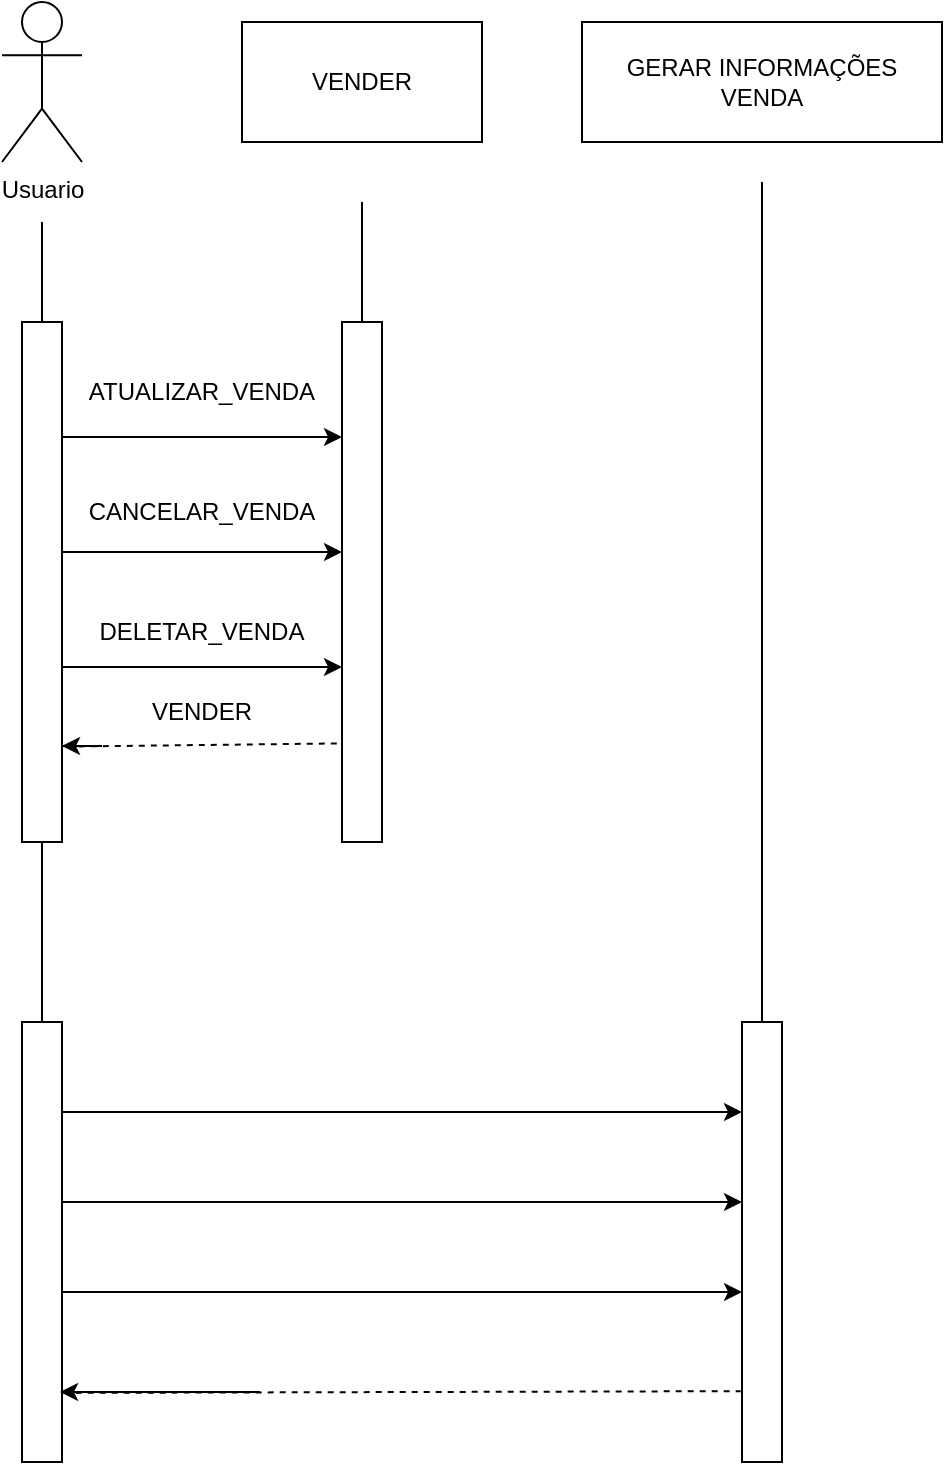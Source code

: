 <mxfile version="24.8.1">
  <diagram name="Página-1" id="5wUzlUGWdNj2TGmp2ZkO">
    <mxGraphModel dx="1358" dy="586" grid="1" gridSize="10" guides="1" tooltips="1" connect="1" arrows="1" fold="1" page="1" pageScale="1" pageWidth="827" pageHeight="1169" math="0" shadow="0">
      <root>
        <mxCell id="0" />
        <mxCell id="1" parent="0" />
        <mxCell id="cr4mhXvr68cd64y3Tw5e-1" value="Usuario" style="shape=umlActor;verticalLabelPosition=bottom;verticalAlign=top;html=1;outlineConnect=0;" vertex="1" parent="1">
          <mxGeometry x="180" y="100" width="40" height="80" as="geometry" />
        </mxCell>
        <mxCell id="cr4mhXvr68cd64y3Tw5e-3" value="VENDER" style="rounded=0;whiteSpace=wrap;html=1;" vertex="1" parent="1">
          <mxGeometry x="300" y="110" width="120" height="60" as="geometry" />
        </mxCell>
        <mxCell id="cr4mhXvr68cd64y3Tw5e-4" value="GERAR INFORMAÇÕES VENDA" style="rounded=0;whiteSpace=wrap;html=1;" vertex="1" parent="1">
          <mxGeometry x="470" y="110" width="180" height="60" as="geometry" />
        </mxCell>
        <mxCell id="cr4mhXvr68cd64y3Tw5e-8" style="edgeStyle=orthogonalEdgeStyle;rounded=0;orthogonalLoop=1;jettySize=auto;html=1;exitX=1;exitY=0.25;exitDx=0;exitDy=0;entryX=0;entryY=0.25;entryDx=0;entryDy=0;" edge="1" parent="1" source="cr4mhXvr68cd64y3Tw5e-5" target="cr4mhXvr68cd64y3Tw5e-6">
          <mxGeometry relative="1" as="geometry" />
        </mxCell>
        <mxCell id="cr4mhXvr68cd64y3Tw5e-9" style="edgeStyle=orthogonalEdgeStyle;rounded=0;orthogonalLoop=1;jettySize=auto;html=1;exitX=1;exitY=0.5;exitDx=0;exitDy=0;entryX=0;entryY=0.5;entryDx=0;entryDy=0;" edge="1" parent="1" source="cr4mhXvr68cd64y3Tw5e-5" target="cr4mhXvr68cd64y3Tw5e-6">
          <mxGeometry relative="1" as="geometry" />
        </mxCell>
        <mxCell id="cr4mhXvr68cd64y3Tw5e-10" style="edgeStyle=orthogonalEdgeStyle;rounded=0;orthogonalLoop=1;jettySize=auto;html=1;exitX=1;exitY=0.75;exitDx=0;exitDy=0;entryX=0;entryY=0.75;entryDx=0;entryDy=0;" edge="1" parent="1" source="cr4mhXvr68cd64y3Tw5e-5" target="cr4mhXvr68cd64y3Tw5e-6">
          <mxGeometry relative="1" as="geometry" />
        </mxCell>
        <mxCell id="cr4mhXvr68cd64y3Tw5e-5" value="" style="rounded=0;whiteSpace=wrap;html=1;" vertex="1" parent="1">
          <mxGeometry x="190" y="260" width="20" height="230" as="geometry" />
        </mxCell>
        <mxCell id="cr4mhXvr68cd64y3Tw5e-6" value="" style="rounded=0;whiteSpace=wrap;html=1;" vertex="1" parent="1">
          <mxGeometry x="350" y="260" width="20" height="230" as="geometry" />
        </mxCell>
        <mxCell id="cr4mhXvr68cd64y3Tw5e-7" value="" style="rounded=0;whiteSpace=wrap;html=1;" vertex="1" parent="1">
          <mxGeometry x="550" y="610" width="20" height="180" as="geometry" />
        </mxCell>
        <mxCell id="cr4mhXvr68cd64y3Tw5e-11" value="" style="dgeStyle=orthogonalEdgeStyle;endArrow=none;dashed=1;html=1;rounded=0;entryX=0.04;entryY=0.916;entryDx=0;entryDy=0;entryPerimeter=0;exitX=1.12;exitY=0.923;exitDx=0;exitDy=0;exitPerimeter=0;" edge="1" parent="1" source="cr4mhXvr68cd64y3Tw5e-5" target="cr4mhXvr68cd64y3Tw5e-6">
          <mxGeometry width="50" height="50" relative="1" as="geometry">
            <mxPoint x="390" y="320" as="sourcePoint" />
            <mxPoint x="440" y="270" as="targetPoint" />
          </mxGeometry>
        </mxCell>
        <mxCell id="cr4mhXvr68cd64y3Tw5e-14" value="" style="endArrow=classic;html=1;rounded=0;" edge="1" parent="1">
          <mxGeometry width="50" height="50" relative="1" as="geometry">
            <mxPoint x="210" y="472" as="sourcePoint" />
            <mxPoint x="210" y="472" as="targetPoint" />
            <Array as="points">
              <mxPoint x="230" y="472" />
            </Array>
          </mxGeometry>
        </mxCell>
        <mxCell id="cr4mhXvr68cd64y3Tw5e-15" value="" style="endArrow=none;html=1;rounded=0;exitX=0.5;exitY=0;exitDx=0;exitDy=0;" edge="1" parent="1" source="cr4mhXvr68cd64y3Tw5e-6">
          <mxGeometry width="50" height="50" relative="1" as="geometry">
            <mxPoint x="240" y="250" as="sourcePoint" />
            <mxPoint x="360" y="200" as="targetPoint" />
            <Array as="points">
              <mxPoint x="360" y="200" />
            </Array>
          </mxGeometry>
        </mxCell>
        <mxCell id="cr4mhXvr68cd64y3Tw5e-16" value="" style="endArrow=none;html=1;rounded=0;entryX=0.5;entryY=0;entryDx=0;entryDy=0;" edge="1" parent="1" target="cr4mhXvr68cd64y3Tw5e-5">
          <mxGeometry width="50" height="50" relative="1" as="geometry">
            <mxPoint x="200" y="210" as="sourcePoint" />
            <mxPoint x="-10" y="300" as="targetPoint" />
          </mxGeometry>
        </mxCell>
        <mxCell id="cr4mhXvr68cd64y3Tw5e-18" value="" style="endArrow=none;html=1;rounded=0;exitX=0.5;exitY=0;exitDx=0;exitDy=0;" edge="1" parent="1" source="cr4mhXvr68cd64y3Tw5e-7">
          <mxGeometry width="50" height="50" relative="1" as="geometry">
            <mxPoint x="600" y="260" as="sourcePoint" />
            <mxPoint x="560" y="190" as="targetPoint" />
            <Array as="points">
              <mxPoint x="560" y="190" />
            </Array>
          </mxGeometry>
        </mxCell>
        <mxCell id="cr4mhXvr68cd64y3Tw5e-19" value="" style="rounded=0;whiteSpace=wrap;html=1;" vertex="1" parent="1">
          <mxGeometry x="190" y="260" width="20" height="260" as="geometry" />
        </mxCell>
        <mxCell id="cr4mhXvr68cd64y3Tw5e-22" value="" style="rounded=0;whiteSpace=wrap;html=1;" vertex="1" parent="1">
          <mxGeometry x="350" y="260" width="20" height="260" as="geometry" />
        </mxCell>
        <mxCell id="cr4mhXvr68cd64y3Tw5e-23" value="VENDER" style="text;html=1;align=center;verticalAlign=middle;whiteSpace=wrap;rounded=0;" vertex="1" parent="1">
          <mxGeometry x="250" y="440" width="60" height="30" as="geometry" />
        </mxCell>
        <mxCell id="cr4mhXvr68cd64y3Tw5e-24" value="CANCELAR_VENDA" style="text;html=1;align=center;verticalAlign=middle;whiteSpace=wrap;rounded=0;" vertex="1" parent="1">
          <mxGeometry x="220" y="340" width="120" height="30" as="geometry" />
        </mxCell>
        <mxCell id="cr4mhXvr68cd64y3Tw5e-26" value="ATUALIZAR_VENDA" style="text;html=1;align=center;verticalAlign=middle;whiteSpace=wrap;rounded=0;" vertex="1" parent="1">
          <mxGeometry x="220" y="280" width="120" height="30" as="geometry" />
        </mxCell>
        <mxCell id="cr4mhXvr68cd64y3Tw5e-27" value="DELETAR_VENDA" style="text;html=1;align=center;verticalAlign=middle;whiteSpace=wrap;rounded=0;" vertex="1" parent="1">
          <mxGeometry x="220" y="400" width="120" height="30" as="geometry" />
        </mxCell>
        <mxCell id="cr4mhXvr68cd64y3Tw5e-28" value="" style="rounded=0;whiteSpace=wrap;html=1;" vertex="1" parent="1">
          <mxGeometry x="190" y="610" width="20" height="180" as="geometry" />
        </mxCell>
        <mxCell id="cr4mhXvr68cd64y3Tw5e-29" value="" style="endArrow=none;html=1;rounded=0;entryX=0.5;entryY=1;entryDx=0;entryDy=0;exitX=0.5;exitY=0;exitDx=0;exitDy=0;" edge="1" parent="1" source="cr4mhXvr68cd64y3Tw5e-28" target="cr4mhXvr68cd64y3Tw5e-19">
          <mxGeometry width="50" height="50" relative="1" as="geometry">
            <mxPoint x="110" y="640" as="sourcePoint" />
            <mxPoint x="160" y="590" as="targetPoint" />
          </mxGeometry>
        </mxCell>
        <mxCell id="cr4mhXvr68cd64y3Tw5e-30" value="" style="endArrow=classic;html=1;rounded=0;exitX=1;exitY=0.25;exitDx=0;exitDy=0;entryX=0;entryY=0.25;entryDx=0;entryDy=0;" edge="1" parent="1" source="cr4mhXvr68cd64y3Tw5e-28" target="cr4mhXvr68cd64y3Tw5e-7">
          <mxGeometry width="50" height="50" relative="1" as="geometry">
            <mxPoint x="270" y="590" as="sourcePoint" />
            <mxPoint x="320" y="540" as="targetPoint" />
          </mxGeometry>
        </mxCell>
        <mxCell id="cr4mhXvr68cd64y3Tw5e-31" value="" style="endArrow=classic;html=1;rounded=0;exitX=1;exitY=0.5;exitDx=0;exitDy=0;entryX=0;entryY=0.5;entryDx=0;entryDy=0;" edge="1" parent="1" source="cr4mhXvr68cd64y3Tw5e-28" target="cr4mhXvr68cd64y3Tw5e-7">
          <mxGeometry width="50" height="50" relative="1" as="geometry">
            <mxPoint x="160" y="820" as="sourcePoint" />
            <mxPoint x="210" y="770" as="targetPoint" />
          </mxGeometry>
        </mxCell>
        <mxCell id="cr4mhXvr68cd64y3Tw5e-32" value="" style="endArrow=classic;html=1;rounded=0;exitX=1;exitY=0.75;exitDx=0;exitDy=0;entryX=0;entryY=0.75;entryDx=0;entryDy=0;" edge="1" parent="1" source="cr4mhXvr68cd64y3Tw5e-28" target="cr4mhXvr68cd64y3Tw5e-7">
          <mxGeometry width="50" height="50" relative="1" as="geometry">
            <mxPoint x="170" y="830" as="sourcePoint" />
            <mxPoint x="220" y="780" as="targetPoint" />
          </mxGeometry>
        </mxCell>
        <mxCell id="cr4mhXvr68cd64y3Tw5e-33" value="" style="rounded=0;whiteSpace=wrap;html=1;" vertex="1" parent="1">
          <mxGeometry x="190" y="610" width="20" height="220" as="geometry" />
        </mxCell>
        <mxCell id="cr4mhXvr68cd64y3Tw5e-35" value="" style="rounded=0;whiteSpace=wrap;html=1;" vertex="1" parent="1">
          <mxGeometry x="550" y="610" width="20" height="220" as="geometry" />
        </mxCell>
        <mxCell id="cr4mhXvr68cd64y3Tw5e-36" value="" style="endArrow=none;dashed=1;html=1;rounded=0;entryX=-0.032;entryY=0.839;entryDx=0;entryDy=0;entryPerimeter=0;exitX=1.042;exitY=0.843;exitDx=0;exitDy=0;exitPerimeter=0;" edge="1" parent="1" source="cr4mhXvr68cd64y3Tw5e-33" target="cr4mhXvr68cd64y3Tw5e-35">
          <mxGeometry width="50" height="50" relative="1" as="geometry">
            <mxPoint x="390" y="850" as="sourcePoint" />
            <mxPoint x="440" y="800" as="targetPoint" />
          </mxGeometry>
        </mxCell>
        <mxCell id="cr4mhXvr68cd64y3Tw5e-37" value="" style="endArrow=classic;html=1;rounded=0;" edge="1" parent="1">
          <mxGeometry width="50" height="50" relative="1" as="geometry">
            <mxPoint x="309" y="795" as="sourcePoint" />
            <mxPoint x="209" y="795" as="targetPoint" />
          </mxGeometry>
        </mxCell>
      </root>
    </mxGraphModel>
  </diagram>
</mxfile>
